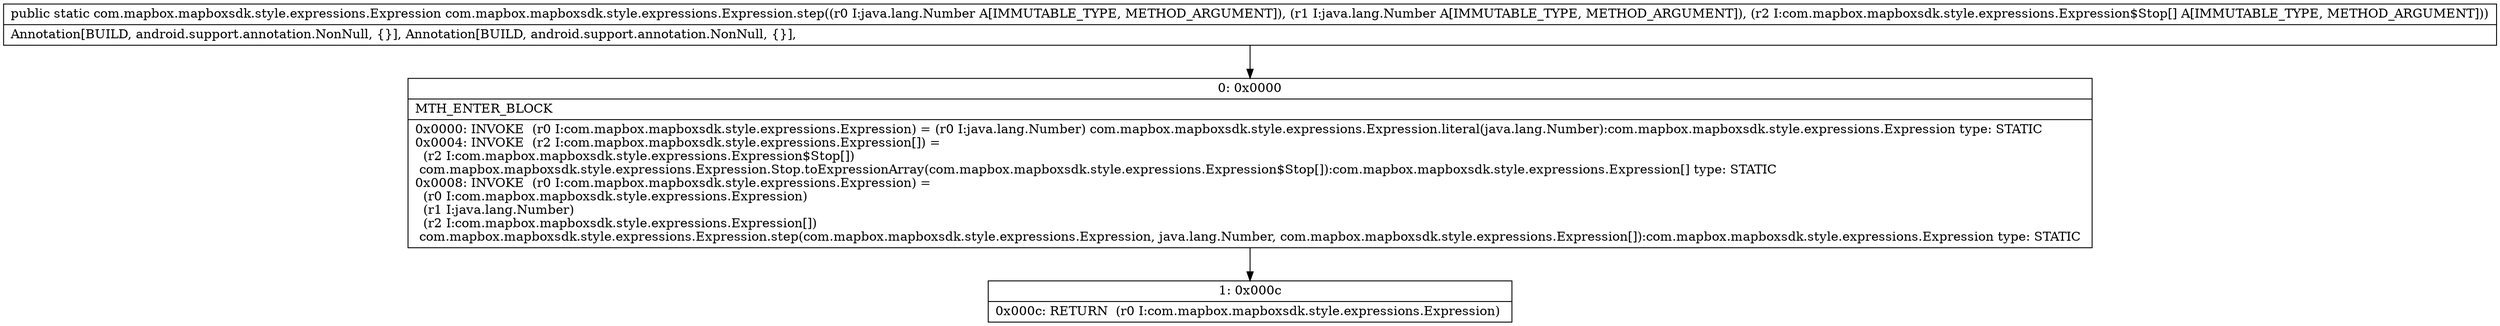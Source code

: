 digraph "CFG forcom.mapbox.mapboxsdk.style.expressions.Expression.step(Ljava\/lang\/Number;Ljava\/lang\/Number;[Lcom\/mapbox\/mapboxsdk\/style\/expressions\/Expression$Stop;)Lcom\/mapbox\/mapboxsdk\/style\/expressions\/Expression;" {
Node_0 [shape=record,label="{0\:\ 0x0000|MTH_ENTER_BLOCK\l|0x0000: INVOKE  (r0 I:com.mapbox.mapboxsdk.style.expressions.Expression) = (r0 I:java.lang.Number) com.mapbox.mapboxsdk.style.expressions.Expression.literal(java.lang.Number):com.mapbox.mapboxsdk.style.expressions.Expression type: STATIC \l0x0004: INVOKE  (r2 I:com.mapbox.mapboxsdk.style.expressions.Expression[]) = \l  (r2 I:com.mapbox.mapboxsdk.style.expressions.Expression$Stop[])\l com.mapbox.mapboxsdk.style.expressions.Expression.Stop.toExpressionArray(com.mapbox.mapboxsdk.style.expressions.Expression$Stop[]):com.mapbox.mapboxsdk.style.expressions.Expression[] type: STATIC \l0x0008: INVOKE  (r0 I:com.mapbox.mapboxsdk.style.expressions.Expression) = \l  (r0 I:com.mapbox.mapboxsdk.style.expressions.Expression)\l  (r1 I:java.lang.Number)\l  (r2 I:com.mapbox.mapboxsdk.style.expressions.Expression[])\l com.mapbox.mapboxsdk.style.expressions.Expression.step(com.mapbox.mapboxsdk.style.expressions.Expression, java.lang.Number, com.mapbox.mapboxsdk.style.expressions.Expression[]):com.mapbox.mapboxsdk.style.expressions.Expression type: STATIC \l}"];
Node_1 [shape=record,label="{1\:\ 0x000c|0x000c: RETURN  (r0 I:com.mapbox.mapboxsdk.style.expressions.Expression) \l}"];
MethodNode[shape=record,label="{public static com.mapbox.mapboxsdk.style.expressions.Expression com.mapbox.mapboxsdk.style.expressions.Expression.step((r0 I:java.lang.Number A[IMMUTABLE_TYPE, METHOD_ARGUMENT]), (r1 I:java.lang.Number A[IMMUTABLE_TYPE, METHOD_ARGUMENT]), (r2 I:com.mapbox.mapboxsdk.style.expressions.Expression$Stop[] A[IMMUTABLE_TYPE, METHOD_ARGUMENT]))  | Annotation[BUILD, android.support.annotation.NonNull, \{\}], Annotation[BUILD, android.support.annotation.NonNull, \{\}], \l}"];
MethodNode -> Node_0;
Node_0 -> Node_1;
}

